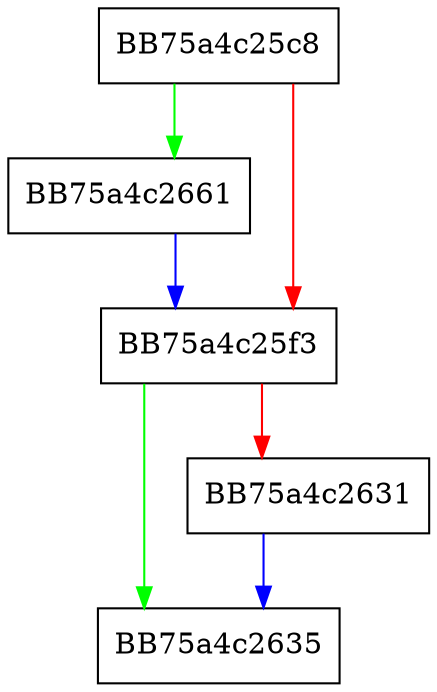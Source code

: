 digraph CreateInstance {
  node [shape="box"];
  graph [splines=ortho];
  BB75a4c25c8 -> BB75a4c2661 [color="green"];
  BB75a4c25c8 -> BB75a4c25f3 [color="red"];
  BB75a4c25f3 -> BB75a4c2635 [color="green"];
  BB75a4c25f3 -> BB75a4c2631 [color="red"];
  BB75a4c2631 -> BB75a4c2635 [color="blue"];
  BB75a4c2661 -> BB75a4c25f3 [color="blue"];
}
